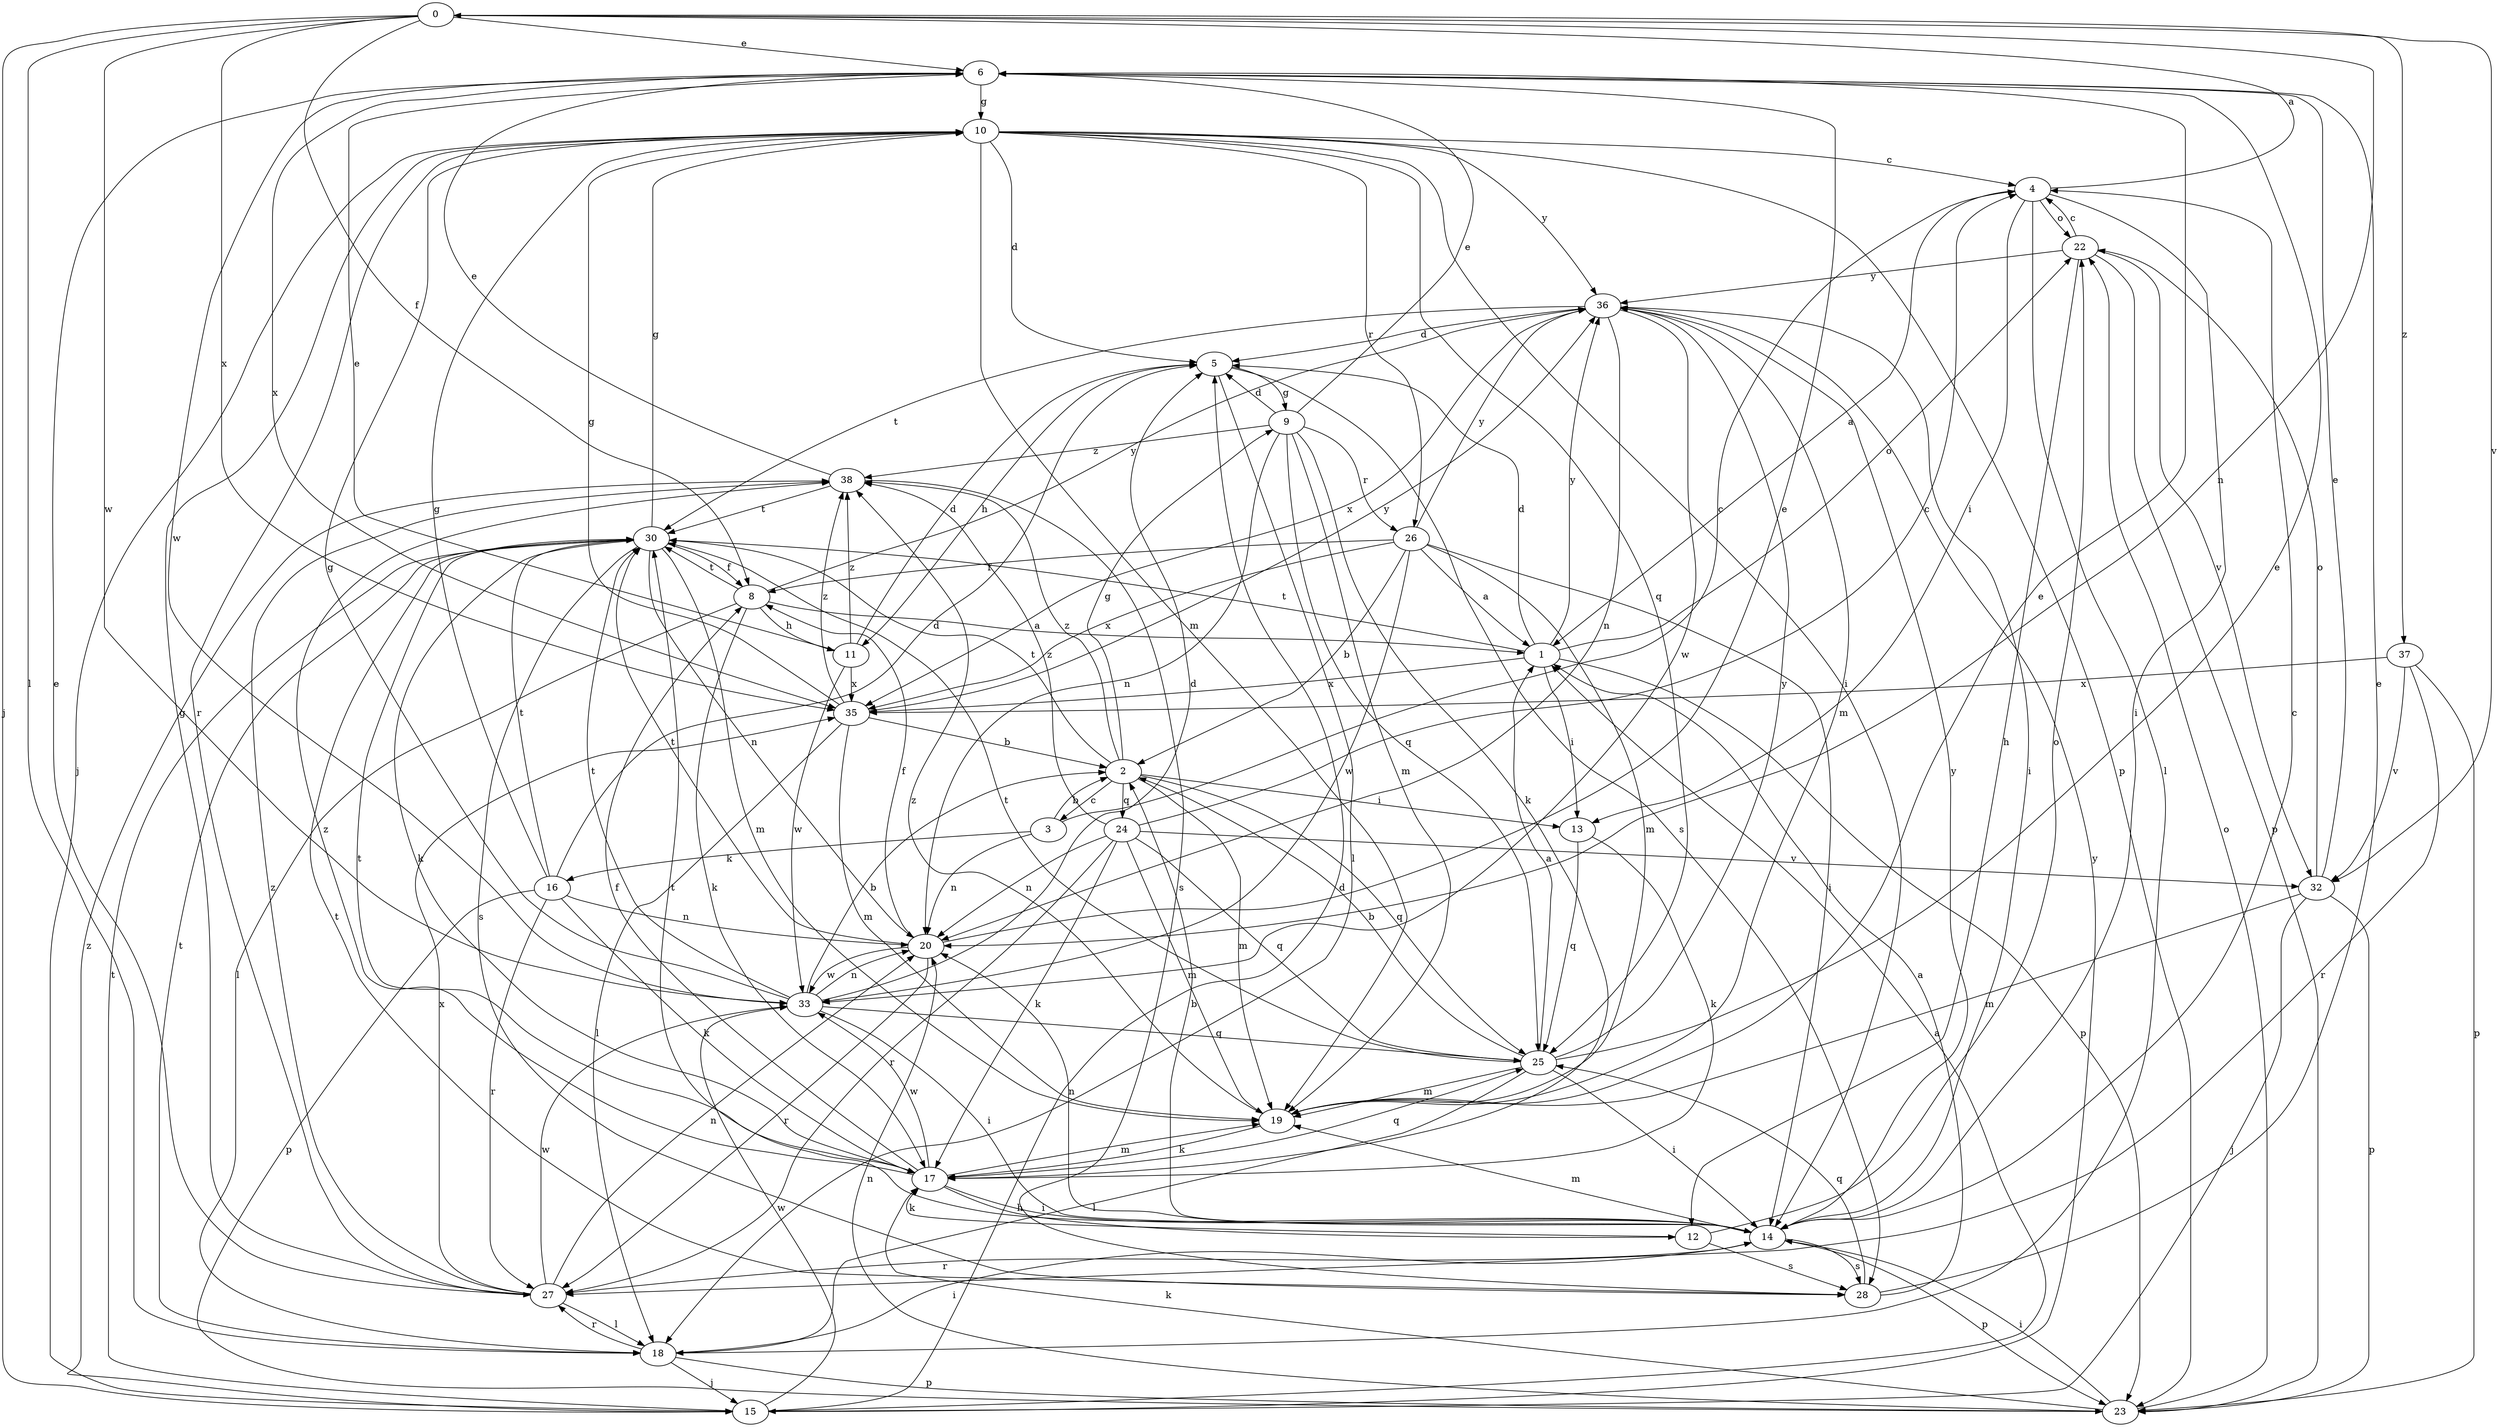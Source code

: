 strict digraph  {
0;
1;
2;
3;
4;
5;
6;
8;
9;
10;
11;
12;
13;
14;
15;
16;
17;
18;
19;
20;
22;
23;
24;
25;
26;
27;
28;
30;
32;
33;
35;
36;
37;
38;
0 -> 6  [label=e];
0 -> 8  [label=f];
0 -> 15  [label=j];
0 -> 18  [label=l];
0 -> 20  [label=n];
0 -> 32  [label=v];
0 -> 33  [label=w];
0 -> 35  [label=x];
0 -> 37  [label=z];
1 -> 5  [label=d];
1 -> 13  [label=i];
1 -> 22  [label=o];
1 -> 23  [label=p];
1 -> 30  [label=t];
1 -> 35  [label=x];
1 -> 36  [label=y];
2 -> 3  [label=c];
2 -> 9  [label=g];
2 -> 13  [label=i];
2 -> 19  [label=m];
2 -> 24  [label=q];
2 -> 25  [label=q];
2 -> 30  [label=t];
2 -> 38  [label=z];
3 -> 2  [label=b];
3 -> 4  [label=c];
3 -> 16  [label=k];
3 -> 20  [label=n];
4 -> 0  [label=a];
4 -> 1  [label=a];
4 -> 13  [label=i];
4 -> 14  [label=i];
4 -> 18  [label=l];
4 -> 22  [label=o];
5 -> 9  [label=g];
5 -> 11  [label=h];
5 -> 18  [label=l];
5 -> 28  [label=s];
6 -> 10  [label=g];
6 -> 33  [label=w];
6 -> 35  [label=x];
8 -> 1  [label=a];
8 -> 11  [label=h];
8 -> 17  [label=k];
8 -> 18  [label=l];
8 -> 30  [label=t];
8 -> 36  [label=y];
9 -> 5  [label=d];
9 -> 6  [label=e];
9 -> 17  [label=k];
9 -> 19  [label=m];
9 -> 20  [label=n];
9 -> 25  [label=q];
9 -> 26  [label=r];
9 -> 38  [label=z];
10 -> 4  [label=c];
10 -> 5  [label=d];
10 -> 14  [label=i];
10 -> 15  [label=j];
10 -> 19  [label=m];
10 -> 23  [label=p];
10 -> 25  [label=q];
10 -> 26  [label=r];
10 -> 27  [label=r];
10 -> 36  [label=y];
11 -> 5  [label=d];
11 -> 6  [label=e];
11 -> 33  [label=w];
11 -> 35  [label=x];
11 -> 38  [label=z];
12 -> 17  [label=k];
12 -> 22  [label=o];
12 -> 28  [label=s];
13 -> 17  [label=k];
13 -> 25  [label=q];
14 -> 2  [label=b];
14 -> 4  [label=c];
14 -> 19  [label=m];
14 -> 20  [label=n];
14 -> 23  [label=p];
14 -> 27  [label=r];
14 -> 28  [label=s];
14 -> 30  [label=t];
14 -> 36  [label=y];
15 -> 1  [label=a];
15 -> 5  [label=d];
15 -> 30  [label=t];
15 -> 33  [label=w];
15 -> 36  [label=y];
15 -> 38  [label=z];
16 -> 5  [label=d];
16 -> 10  [label=g];
16 -> 17  [label=k];
16 -> 20  [label=n];
16 -> 23  [label=p];
16 -> 27  [label=r];
16 -> 30  [label=t];
17 -> 8  [label=f];
17 -> 12  [label=h];
17 -> 14  [label=i];
17 -> 19  [label=m];
17 -> 25  [label=q];
17 -> 30  [label=t];
17 -> 33  [label=w];
17 -> 38  [label=z];
18 -> 14  [label=i];
18 -> 15  [label=j];
18 -> 23  [label=p];
18 -> 27  [label=r];
18 -> 30  [label=t];
19 -> 6  [label=e];
19 -> 17  [label=k];
19 -> 38  [label=z];
20 -> 6  [label=e];
20 -> 8  [label=f];
20 -> 27  [label=r];
20 -> 30  [label=t];
20 -> 33  [label=w];
22 -> 4  [label=c];
22 -> 12  [label=h];
22 -> 23  [label=p];
22 -> 32  [label=v];
22 -> 36  [label=y];
23 -> 14  [label=i];
23 -> 17  [label=k];
23 -> 20  [label=n];
23 -> 22  [label=o];
24 -> 4  [label=c];
24 -> 17  [label=k];
24 -> 19  [label=m];
24 -> 20  [label=n];
24 -> 25  [label=q];
24 -> 27  [label=r];
24 -> 32  [label=v];
24 -> 38  [label=z];
25 -> 1  [label=a];
25 -> 2  [label=b];
25 -> 6  [label=e];
25 -> 14  [label=i];
25 -> 18  [label=l];
25 -> 19  [label=m];
25 -> 30  [label=t];
25 -> 36  [label=y];
26 -> 1  [label=a];
26 -> 2  [label=b];
26 -> 8  [label=f];
26 -> 14  [label=i];
26 -> 19  [label=m];
26 -> 33  [label=w];
26 -> 35  [label=x];
26 -> 36  [label=y];
27 -> 6  [label=e];
27 -> 10  [label=g];
27 -> 18  [label=l];
27 -> 20  [label=n];
27 -> 33  [label=w];
27 -> 35  [label=x];
27 -> 38  [label=z];
28 -> 1  [label=a];
28 -> 6  [label=e];
28 -> 25  [label=q];
28 -> 30  [label=t];
30 -> 8  [label=f];
30 -> 10  [label=g];
30 -> 17  [label=k];
30 -> 19  [label=m];
30 -> 20  [label=n];
30 -> 28  [label=s];
32 -> 6  [label=e];
32 -> 15  [label=j];
32 -> 19  [label=m];
32 -> 22  [label=o];
32 -> 23  [label=p];
33 -> 2  [label=b];
33 -> 5  [label=d];
33 -> 10  [label=g];
33 -> 14  [label=i];
33 -> 20  [label=n];
33 -> 25  [label=q];
33 -> 30  [label=t];
35 -> 2  [label=b];
35 -> 10  [label=g];
35 -> 18  [label=l];
35 -> 19  [label=m];
35 -> 36  [label=y];
35 -> 38  [label=z];
36 -> 5  [label=d];
36 -> 14  [label=i];
36 -> 19  [label=m];
36 -> 20  [label=n];
36 -> 30  [label=t];
36 -> 33  [label=w];
36 -> 35  [label=x];
37 -> 23  [label=p];
37 -> 27  [label=r];
37 -> 32  [label=v];
37 -> 35  [label=x];
38 -> 6  [label=e];
38 -> 28  [label=s];
38 -> 30  [label=t];
}
